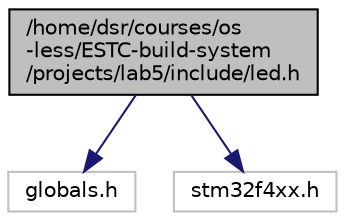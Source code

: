 digraph "/home/dsr/courses/os-less/ESTC-build-system/projects/lab5/include/led.h"
{
  edge [fontname="Helvetica",fontsize="10",labelfontname="Helvetica",labelfontsize="10"];
  node [fontname="Helvetica",fontsize="10",shape=record];
  Node0 [label="/home/dsr/courses/os\l-less/ESTC-build-system\l/projects/lab5/include/led.h",height=0.2,width=0.4,color="black", fillcolor="grey75", style="filled", fontcolor="black"];
  Node0 -> Node1 [color="midnightblue",fontsize="10",style="solid",fontname="Helvetica"];
  Node1 [label="globals.h",height=0.2,width=0.4,color="grey75", fillcolor="white", style="filled"];
  Node0 -> Node2 [color="midnightblue",fontsize="10",style="solid",fontname="Helvetica"];
  Node2 [label="stm32f4xx.h",height=0.2,width=0.4,color="grey75", fillcolor="white", style="filled"];
}
